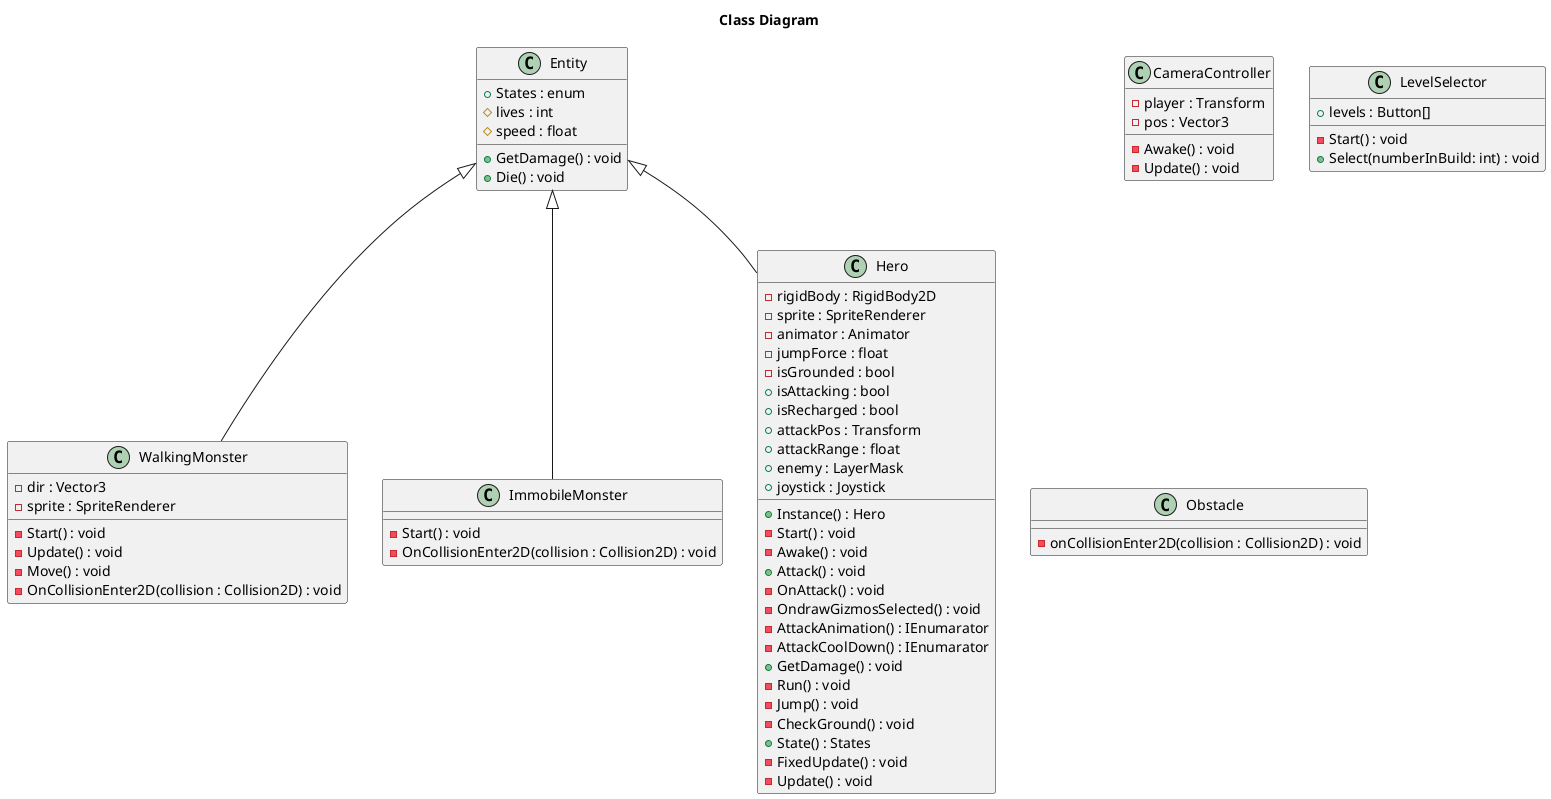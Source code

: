 @startuml
title Class Diagram

class "Entity" as Entity {
    + States : enum
    # lives : int
    # speed : float

    + GetDamage() : void
    + Die() : void
} 

class "CameraController" as CameraController {
    - player : Transform
    - pos : Vector3

    - Awake() : void
    - Update() : void
}

class "LevelSelector" as LevelSelector {
    + levels : Button[]

    - Start() : void
    + Select(numberInBuild: int) : void
}

class "Obstacle" as Obstacle {
    - onCollisionEnter2D(collision : Collision2D) : void
}

class "WalkingMonster" as WalkingMonster {
    - dir : Vector3
    - sprite : SpriteRenderer

    - Start() : void
    - Update() : void
    - Move() : void
    - OnCollisionEnter2D(collision : Collision2D) : void
}

WalkingMonster -u-|> Entity

class "ImmobileMonster" as ImmobileMonster {
    - Start() : void
    - OnCollisionEnter2D(collision : Collision2D) : void
}

ImmobileMonster -u-|> Entity

class "Hero" as Hero {
    - rigidBody : RigidBody2D
    - sprite : SpriteRenderer
    - animator : Animator
    - jumpForce : float
    - isGrounded : bool
    + isAttacking : bool
    + isRecharged : bool
    + attackPos : Transform
    + attackRange : float
    + enemy : LayerMask
    + joystick : Joystick

    + Instance() : Hero
    - Start() : void
    - Awake() : void
    + Attack() : void
    - OnAttack() : void
    - OndrawGizmosSelected() : void
    - AttackAnimation() : IEnumarator
    - AttackCoolDown() : IEnumarator
    + GetDamage() : void
    - Run() : void
    - Jump() : void
    - CheckGround() : void
    + State() : States
    - FixedUpdate() : void
    - Update() : void
}

Hero -u-|> Entity

@enduml